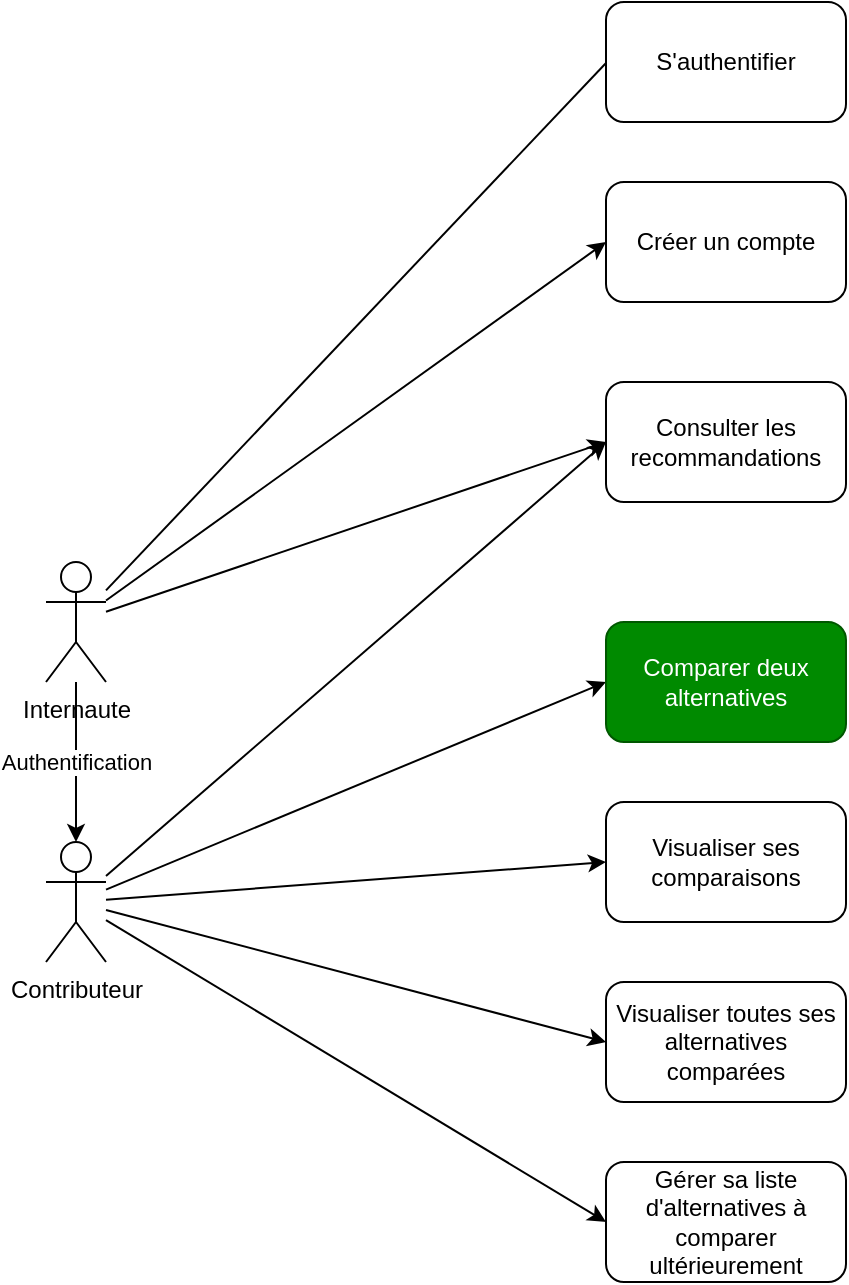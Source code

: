 <mxfile>
    <diagram id="N8ldpONV8pL3hpGxDLw_" name="Page-1">
        <mxGraphModel dx="1044" dy="771" grid="1" gridSize="10" guides="1" tooltips="1" connect="1" arrows="1" fold="1" page="1" pageScale="1" pageWidth="850" pageHeight="1100" math="0" shadow="0">
            <root>
                <mxCell id="0"/>
                <mxCell id="1" parent="0"/>
                <mxCell id="2" value="Consulter les recommandations" style="rounded=1;whiteSpace=wrap;html=1;" vertex="1" parent="1">
                    <mxGeometry x="480" y="200" width="120" height="60" as="geometry"/>
                </mxCell>
                <mxCell id="4" style="edgeStyle=none;html=1;entryX=0;entryY=0.5;entryDx=0;entryDy=0;" edge="1" parent="1" source="3" target="2">
                    <mxGeometry relative="1" as="geometry"/>
                </mxCell>
                <mxCell id="14" value="Authentification" style="edgeStyle=none;html=1;" edge="1" parent="1" source="3" target="5">
                    <mxGeometry relative="1" as="geometry"/>
                </mxCell>
                <mxCell id="17" style="edgeStyle=none;html=1;entryX=0;entryY=0.5;entryDx=0;entryDy=0;" edge="1" parent="1" source="3" target="15">
                    <mxGeometry relative="1" as="geometry"/>
                </mxCell>
                <mxCell id="18" style="edgeStyle=none;html=1;entryX=0.083;entryY=0.333;entryDx=0;entryDy=0;entryPerimeter=0;" edge="1" parent="1" source="3" target="16">
                    <mxGeometry relative="1" as="geometry"/>
                </mxCell>
                <mxCell id="3" value="Internaute" style="shape=umlActor;verticalLabelPosition=bottom;verticalAlign=top;html=1;outlineConnect=0;" vertex="1" parent="1">
                    <mxGeometry x="200" y="290" width="30" height="60" as="geometry"/>
                </mxCell>
                <mxCell id="10" style="edgeStyle=none;html=1;entryX=0;entryY=0.5;entryDx=0;entryDy=0;" edge="1" parent="1" source="5" target="6">
                    <mxGeometry relative="1" as="geometry"/>
                </mxCell>
                <mxCell id="11" style="edgeStyle=none;html=1;entryX=0;entryY=0.5;entryDx=0;entryDy=0;" edge="1" parent="1" source="5" target="7">
                    <mxGeometry relative="1" as="geometry"/>
                </mxCell>
                <mxCell id="12" style="edgeStyle=none;html=1;entryX=0;entryY=0.5;entryDx=0;entryDy=0;" edge="1" parent="1" source="5" target="8">
                    <mxGeometry relative="1" as="geometry"/>
                </mxCell>
                <mxCell id="13" style="edgeStyle=none;html=1;entryX=0;entryY=0.5;entryDx=0;entryDy=0;" edge="1" parent="1" source="5" target="9">
                    <mxGeometry relative="1" as="geometry"/>
                </mxCell>
                <mxCell id="19" style="edgeStyle=none;html=1;entryX=0;entryY=0.5;entryDx=0;entryDy=0;" edge="1" parent="1" source="5" target="2">
                    <mxGeometry relative="1" as="geometry"/>
                </mxCell>
                <mxCell id="5" value="Contributeur" style="shape=umlActor;verticalLabelPosition=bottom;verticalAlign=top;html=1;outlineConnect=0;" vertex="1" parent="1">
                    <mxGeometry x="200" y="430" width="30" height="60" as="geometry"/>
                </mxCell>
                <mxCell id="6" value="Comparer deux alternatives" style="rounded=1;whiteSpace=wrap;html=1;fillColor=#008a00;fontColor=#ffffff;strokeColor=#005700;" vertex="1" parent="1">
                    <mxGeometry x="480" y="320" width="120" height="60" as="geometry"/>
                </mxCell>
                <mxCell id="7" value="Visualiser ses comparaisons" style="rounded=1;whiteSpace=wrap;html=1;" vertex="1" parent="1">
                    <mxGeometry x="480" y="410" width="120" height="60" as="geometry"/>
                </mxCell>
                <mxCell id="8" value="Visualiser toutes ses alternatives comparées" style="rounded=1;whiteSpace=wrap;html=1;" vertex="1" parent="1">
                    <mxGeometry x="480" y="500" width="120" height="60" as="geometry"/>
                </mxCell>
                <mxCell id="9" value="Gérer sa liste d'alternatives à comparer ultérieurement" style="rounded=1;whiteSpace=wrap;html=1;" vertex="1" parent="1">
                    <mxGeometry x="480" y="590" width="120" height="60" as="geometry"/>
                </mxCell>
                <mxCell id="15" value="Créer un compte" style="rounded=1;whiteSpace=wrap;html=1;" vertex="1" parent="1">
                    <mxGeometry x="480" y="100" width="120" height="60" as="geometry"/>
                </mxCell>
                <mxCell id="16" value="S'authentifier" style="rounded=1;whiteSpace=wrap;html=1;" vertex="1" parent="1">
                    <mxGeometry x="480" y="10" width="120" height="60" as="geometry"/>
                </mxCell>
            </root>
        </mxGraphModel>
    </diagram>
</mxfile>